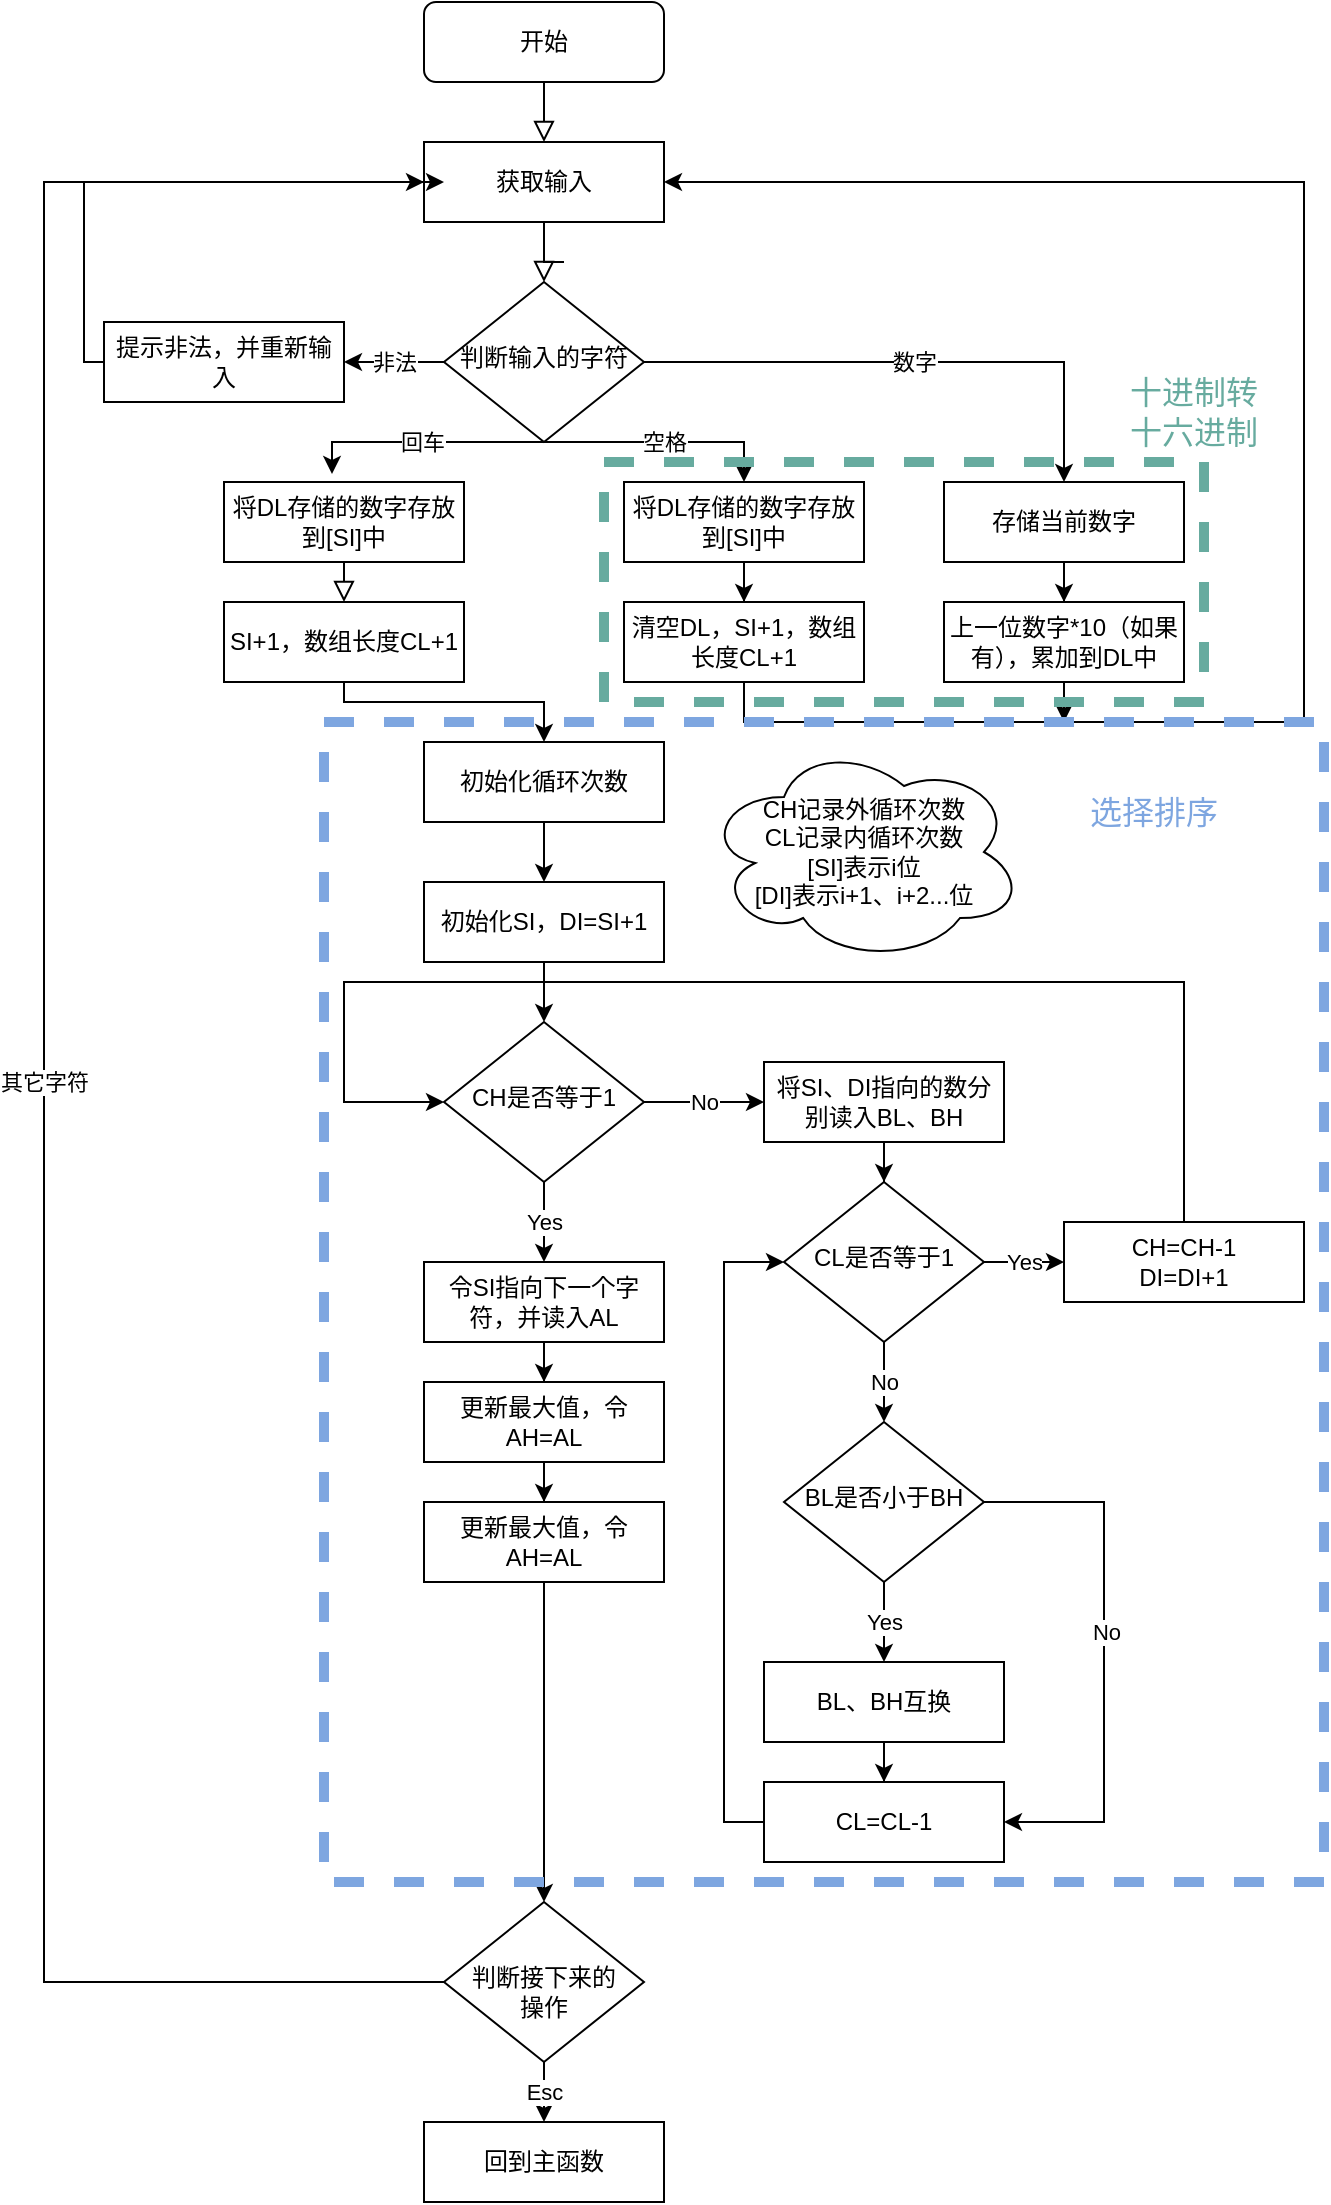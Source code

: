 <mxfile version="20.2.3" type="device"><diagram id="C5RBs43oDa-KdzZeNtuy" name="Page-1"><mxGraphModel dx="1422" dy="865" grid="1" gridSize="10" guides="1" tooltips="1" connect="1" arrows="1" fold="1" page="1" pageScale="1" pageWidth="827" pageHeight="1169" math="0" shadow="0"><root><mxCell id="WIyWlLk6GJQsqaUBKTNV-0"/><mxCell id="WIyWlLk6GJQsqaUBKTNV-1" parent="WIyWlLk6GJQsqaUBKTNV-0"/><mxCell id="WIyWlLk6GJQsqaUBKTNV-2" value="" style="rounded=0;html=1;jettySize=auto;orthogonalLoop=1;fontSize=11;endArrow=block;endFill=0;endSize=8;strokeWidth=1;shadow=0;labelBackgroundColor=none;edgeStyle=orthogonalEdgeStyle;entryX=0.5;entryY=0;entryDx=0;entryDy=0;" parent="WIyWlLk6GJQsqaUBKTNV-1" source="WIyWlLk6GJQsqaUBKTNV-3" target="O87OHqwO2iNjN6u3kozm-0" edge="1"><mxGeometry relative="1" as="geometry"/></mxCell><mxCell id="WIyWlLk6GJQsqaUBKTNV-3" value="开始" style="rounded=1;whiteSpace=wrap;html=1;fontSize=12;glass=0;strokeWidth=1;shadow=0;" parent="WIyWlLk6GJQsqaUBKTNV-1" vertex="1"><mxGeometry x="260" y="70" width="120" height="40" as="geometry"/></mxCell><mxCell id="1JWs3orRXfbODLl3ds_2-1" value="非法" style="edgeStyle=orthogonalEdgeStyle;rounded=0;orthogonalLoop=1;jettySize=auto;html=1;" parent="WIyWlLk6GJQsqaUBKTNV-1" source="WIyWlLk6GJQsqaUBKTNV-6" target="1JWs3orRXfbODLl3ds_2-0" edge="1"><mxGeometry relative="1" as="geometry"/></mxCell><mxCell id="uWAM21xAsvx-DhQJyG9y-1" value="空格" style="edgeStyle=orthogonalEdgeStyle;rounded=0;orthogonalLoop=1;jettySize=auto;html=1;entryX=0.5;entryY=0;entryDx=0;entryDy=0;" edge="1" parent="WIyWlLk6GJQsqaUBKTNV-1" source="WIyWlLk6GJQsqaUBKTNV-6" target="uWAM21xAsvx-DhQJyG9y-0"><mxGeometry relative="1" as="geometry"><Array as="points"><mxPoint x="420" y="290"/></Array></mxGeometry></mxCell><mxCell id="uWAM21xAsvx-DhQJyG9y-2" value="回车" style="edgeStyle=orthogonalEdgeStyle;rounded=0;orthogonalLoop=1;jettySize=auto;html=1;entryX=0.45;entryY=-0.1;entryDx=0;entryDy=0;entryPerimeter=0;" edge="1" parent="WIyWlLk6GJQsqaUBKTNV-1" source="WIyWlLk6GJQsqaUBKTNV-6" target="O87OHqwO2iNjN6u3kozm-3"><mxGeometry relative="1" as="geometry"><Array as="points"><mxPoint x="214" y="290"/></Array></mxGeometry></mxCell><mxCell id="uWAM21xAsvx-DhQJyG9y-7" value="数字" style="edgeStyle=orthogonalEdgeStyle;rounded=0;orthogonalLoop=1;jettySize=auto;html=1;entryX=0.5;entryY=0;entryDx=0;entryDy=0;" edge="1" parent="WIyWlLk6GJQsqaUBKTNV-1" source="WIyWlLk6GJQsqaUBKTNV-6" target="uWAM21xAsvx-DhQJyG9y-5"><mxGeometry relative="1" as="geometry"/></mxCell><mxCell id="WIyWlLk6GJQsqaUBKTNV-6" value="判断输入的字符" style="rhombus;whiteSpace=wrap;html=1;shadow=0;fontFamily=Helvetica;fontSize=12;align=center;strokeWidth=1;spacing=6;spacingTop=-4;" parent="WIyWlLk6GJQsqaUBKTNV-1" vertex="1"><mxGeometry x="270" y="210" width="100" height="80" as="geometry"/></mxCell><mxCell id="O87OHqwO2iNjN6u3kozm-0" value="获取输入" style="rounded=0;whiteSpace=wrap;html=1;" parent="WIyWlLk6GJQsqaUBKTNV-1" vertex="1"><mxGeometry x="260" y="140" width="120" height="40" as="geometry"/></mxCell><mxCell id="O87OHqwO2iNjN6u3kozm-2" value="" style="rounded=0;html=1;jettySize=auto;orthogonalLoop=1;fontSize=11;endArrow=block;endFill=0;endSize=8;strokeWidth=1;shadow=0;labelBackgroundColor=none;edgeStyle=orthogonalEdgeStyle;entryX=0.5;entryY=0;entryDx=0;entryDy=0;exitX=0.5;exitY=1;exitDx=0;exitDy=0;" parent="WIyWlLk6GJQsqaUBKTNV-1" source="O87OHqwO2iNjN6u3kozm-0" target="WIyWlLk6GJQsqaUBKTNV-6" edge="1"><mxGeometry relative="1" as="geometry"><mxPoint x="340" y="110" as="sourcePoint"/><mxPoint x="340" y="150" as="targetPoint"/><Array as="points"><mxPoint x="330" y="200"/><mxPoint x="330" y="200"/></Array></mxGeometry></mxCell><mxCell id="O87OHqwO2iNjN6u3kozm-3" value="将DL存储的数字存放到[SI]中" style="rounded=0;whiteSpace=wrap;html=1;" parent="WIyWlLk6GJQsqaUBKTNV-1" vertex="1"><mxGeometry x="160" y="310" width="120" height="40" as="geometry"/></mxCell><mxCell id="O87OHqwO2iNjN6u3kozm-12" value="" style="rounded=0;html=1;jettySize=auto;orthogonalLoop=1;fontSize=11;endArrow=block;endFill=0;endSize=8;strokeWidth=1;shadow=0;labelBackgroundColor=none;edgeStyle=orthogonalEdgeStyle;entryX=0.5;entryY=0;entryDx=0;entryDy=0;exitX=0.5;exitY=1;exitDx=0;exitDy=0;" parent="WIyWlLk6GJQsqaUBKTNV-1" source="O87OHqwO2iNjN6u3kozm-3" target="1JWs3orRXfbODLl3ds_2-3" edge="1"><mxGeometry relative="1" as="geometry"><mxPoint x="330" y="380" as="sourcePoint"/><mxPoint x="330" y="420" as="targetPoint"/><Array as="points"/></mxGeometry></mxCell><mxCell id="1JWs3orRXfbODLl3ds_2-2" style="edgeStyle=orthogonalEdgeStyle;rounded=0;orthogonalLoop=1;jettySize=auto;html=1;entryX=0;entryY=0.5;entryDx=0;entryDy=0;" parent="WIyWlLk6GJQsqaUBKTNV-1" source="1JWs3orRXfbODLl3ds_2-0" target="O87OHqwO2iNjN6u3kozm-0" edge="1"><mxGeometry relative="1" as="geometry"><Array as="points"><mxPoint x="90" y="250"/><mxPoint x="90" y="160"/></Array></mxGeometry></mxCell><mxCell id="1JWs3orRXfbODLl3ds_2-0" value="提示非法，并重新输入" style="rounded=0;whiteSpace=wrap;html=1;" parent="WIyWlLk6GJQsqaUBKTNV-1" vertex="1"><mxGeometry x="100" y="230" width="120" height="40" as="geometry"/></mxCell><mxCell id="ezyLUUBZRRELAi48BmLK-2" value="" style="edgeStyle=orthogonalEdgeStyle;rounded=0;orthogonalLoop=1;jettySize=auto;html=1;" parent="WIyWlLk6GJQsqaUBKTNV-1" source="1JWs3orRXfbODLl3ds_2-3" target="ezyLUUBZRRELAi48BmLK-1" edge="1"><mxGeometry relative="1" as="geometry"><Array as="points"><mxPoint x="220" y="420"/><mxPoint x="320" y="420"/></Array></mxGeometry></mxCell><mxCell id="1JWs3orRXfbODLl3ds_2-3" value="SI+1，数组长度CL+1" style="rounded=0;whiteSpace=wrap;html=1;" parent="WIyWlLk6GJQsqaUBKTNV-1" vertex="1"><mxGeometry x="160" y="370" width="120" height="40" as="geometry"/></mxCell><mxCell id="1JWs3orRXfbODLl3ds_2-9" value="其它字符" style="edgeStyle=orthogonalEdgeStyle;rounded=0;orthogonalLoop=1;jettySize=auto;html=1;" parent="WIyWlLk6GJQsqaUBKTNV-1" source="1JWs3orRXfbODLl3ds_2-8" edge="1"><mxGeometry relative="1" as="geometry"><mxPoint x="270" y="160" as="targetPoint"/><Array as="points"><mxPoint x="70" y="1060"/><mxPoint x="70" y="160"/></Array></mxGeometry></mxCell><mxCell id="1JWs3orRXfbODLl3ds_2-13" value="Esc" style="edgeStyle=orthogonalEdgeStyle;rounded=0;orthogonalLoop=1;jettySize=auto;html=1;" parent="WIyWlLk6GJQsqaUBKTNV-1" source="1JWs3orRXfbODLl3ds_2-8" target="1JWs3orRXfbODLl3ds_2-12" edge="1"><mxGeometry relative="1" as="geometry"/></mxCell><mxCell id="1JWs3orRXfbODLl3ds_2-8" value="&lt;br&gt;判断接下来的&lt;br&gt;操作" style="rhombus;whiteSpace=wrap;html=1;shadow=0;fontFamily=Helvetica;fontSize=12;align=center;strokeWidth=1;spacing=6;spacingTop=-4;" parent="WIyWlLk6GJQsqaUBKTNV-1" vertex="1"><mxGeometry x="270" y="1020" width="100" height="80" as="geometry"/></mxCell><mxCell id="1JWs3orRXfbODLl3ds_2-12" value="回到主函数" style="rounded=0;whiteSpace=wrap;html=1;" parent="WIyWlLk6GJQsqaUBKTNV-1" vertex="1"><mxGeometry x="260" y="1130" width="120" height="40" as="geometry"/></mxCell><mxCell id="ezyLUUBZRRELAi48BmLK-7" value="" style="edgeStyle=orthogonalEdgeStyle;rounded=0;orthogonalLoop=1;jettySize=auto;html=1;" parent="WIyWlLk6GJQsqaUBKTNV-1" source="ezyLUUBZRRELAi48BmLK-0" target="ezyLUUBZRRELAi48BmLK-6" edge="1"><mxGeometry relative="1" as="geometry"/></mxCell><mxCell id="ezyLUUBZRRELAi48BmLK-0" value="初始化SI，DI=SI+1" style="rounded=0;whiteSpace=wrap;html=1;" parent="WIyWlLk6GJQsqaUBKTNV-1" vertex="1"><mxGeometry x="260" y="510" width="120" height="40" as="geometry"/></mxCell><mxCell id="ezyLUUBZRRELAi48BmLK-3" value="" style="edgeStyle=orthogonalEdgeStyle;rounded=0;orthogonalLoop=1;jettySize=auto;html=1;" parent="WIyWlLk6GJQsqaUBKTNV-1" source="ezyLUUBZRRELAi48BmLK-1" target="ezyLUUBZRRELAi48BmLK-0" edge="1"><mxGeometry relative="1" as="geometry"/></mxCell><mxCell id="ezyLUUBZRRELAi48BmLK-1" value="初始化循环次数" style="rounded=0;whiteSpace=wrap;html=1;" parent="WIyWlLk6GJQsqaUBKTNV-1" vertex="1"><mxGeometry x="260" y="440" width="120" height="40" as="geometry"/></mxCell><mxCell id="ezyLUUBZRRELAi48BmLK-9" value="Yes" style="edgeStyle=orthogonalEdgeStyle;rounded=0;orthogonalLoop=1;jettySize=auto;html=1;" parent="WIyWlLk6GJQsqaUBKTNV-1" source="ezyLUUBZRRELAi48BmLK-6" target="ezyLUUBZRRELAi48BmLK-8" edge="1"><mxGeometry relative="1" as="geometry"/></mxCell><mxCell id="uWAM21xAsvx-DhQJyG9y-26" value="No" style="edgeStyle=orthogonalEdgeStyle;rounded=0;orthogonalLoop=1;jettySize=auto;html=1;" edge="1" parent="WIyWlLk6GJQsqaUBKTNV-1" source="ezyLUUBZRRELAi48BmLK-6" target="uWAM21xAsvx-DhQJyG9y-16"><mxGeometry relative="1" as="geometry"/></mxCell><mxCell id="ezyLUUBZRRELAi48BmLK-6" value="CH是否等于1" style="rhombus;whiteSpace=wrap;html=1;shadow=0;fontFamily=Helvetica;fontSize=12;align=center;strokeWidth=1;spacing=6;spacingTop=-4;" parent="WIyWlLk6GJQsqaUBKTNV-1" vertex="1"><mxGeometry x="270" y="580" width="100" height="80" as="geometry"/></mxCell><mxCell id="uWAM21xAsvx-DhQJyG9y-12" value="" style="edgeStyle=orthogonalEdgeStyle;rounded=0;orthogonalLoop=1;jettySize=auto;html=1;" edge="1" parent="WIyWlLk6GJQsqaUBKTNV-1" source="ezyLUUBZRRELAi48BmLK-8" target="ezyLUUBZRRELAi48BmLK-12"><mxGeometry relative="1" as="geometry"/></mxCell><mxCell id="ezyLUUBZRRELAi48BmLK-8" value="令SI指向下一个字符，并读入AL" style="rounded=0;whiteSpace=wrap;html=1;" parent="WIyWlLk6GJQsqaUBKTNV-1" vertex="1"><mxGeometry x="260" y="700" width="120" height="40" as="geometry"/></mxCell><mxCell id="uWAM21xAsvx-DhQJyG9y-14" value="" style="edgeStyle=orthogonalEdgeStyle;rounded=0;orthogonalLoop=1;jettySize=auto;html=1;" edge="1" parent="WIyWlLk6GJQsqaUBKTNV-1" source="ezyLUUBZRRELAi48BmLK-12" target="uWAM21xAsvx-DhQJyG9y-13"><mxGeometry relative="1" as="geometry"/></mxCell><mxCell id="ezyLUUBZRRELAi48BmLK-12" value="更新最大值，令AH=AL" style="rounded=0;whiteSpace=wrap;html=1;" parent="WIyWlLk6GJQsqaUBKTNV-1" vertex="1"><mxGeometry x="260" y="760" width="120" height="40" as="geometry"/></mxCell><mxCell id="uWAM21xAsvx-DhQJyG9y-4" value="" style="edgeStyle=orthogonalEdgeStyle;rounded=0;orthogonalLoop=1;jettySize=auto;html=1;" edge="1" parent="WIyWlLk6GJQsqaUBKTNV-1" source="uWAM21xAsvx-DhQJyG9y-0" target="uWAM21xAsvx-DhQJyG9y-3"><mxGeometry relative="1" as="geometry"/></mxCell><mxCell id="uWAM21xAsvx-DhQJyG9y-0" value="将DL存储的数字存放到[SI]中" style="rounded=0;whiteSpace=wrap;html=1;" vertex="1" parent="WIyWlLk6GJQsqaUBKTNV-1"><mxGeometry x="360" y="310" width="120" height="40" as="geometry"/></mxCell><mxCell id="uWAM21xAsvx-DhQJyG9y-9" style="edgeStyle=orthogonalEdgeStyle;rounded=0;orthogonalLoop=1;jettySize=auto;html=1;entryX=1;entryY=0.5;entryDx=0;entryDy=0;" edge="1" parent="WIyWlLk6GJQsqaUBKTNV-1" source="uWAM21xAsvx-DhQJyG9y-3" target="O87OHqwO2iNjN6u3kozm-0"><mxGeometry relative="1" as="geometry"><Array as="points"><mxPoint x="420" y="430"/><mxPoint x="700" y="430"/><mxPoint x="700" y="160"/></Array></mxGeometry></mxCell><mxCell id="uWAM21xAsvx-DhQJyG9y-3" value="清空DL，SI+1，数组长度CL+1" style="rounded=0;whiteSpace=wrap;html=1;" vertex="1" parent="WIyWlLk6GJQsqaUBKTNV-1"><mxGeometry x="360" y="370" width="120" height="40" as="geometry"/></mxCell><mxCell id="uWAM21xAsvx-DhQJyG9y-8" value="" style="edgeStyle=orthogonalEdgeStyle;rounded=0;orthogonalLoop=1;jettySize=auto;html=1;" edge="1" parent="WIyWlLk6GJQsqaUBKTNV-1" source="uWAM21xAsvx-DhQJyG9y-5" target="uWAM21xAsvx-DhQJyG9y-6"><mxGeometry relative="1" as="geometry"/></mxCell><mxCell id="uWAM21xAsvx-DhQJyG9y-5" value="存储当前数字" style="rounded=0;whiteSpace=wrap;html=1;" vertex="1" parent="WIyWlLk6GJQsqaUBKTNV-1"><mxGeometry x="520" y="310" width="120" height="40" as="geometry"/></mxCell><mxCell id="uWAM21xAsvx-DhQJyG9y-11" style="edgeStyle=orthogonalEdgeStyle;rounded=0;orthogonalLoop=1;jettySize=auto;html=1;" edge="1" parent="WIyWlLk6GJQsqaUBKTNV-1" source="uWAM21xAsvx-DhQJyG9y-6"><mxGeometry relative="1" as="geometry"><mxPoint x="580" y="430" as="targetPoint"/></mxGeometry></mxCell><mxCell id="uWAM21xAsvx-DhQJyG9y-6" value="上一位数字*10（如果有），累加到DL中" style="rounded=0;whiteSpace=wrap;html=1;" vertex="1" parent="WIyWlLk6GJQsqaUBKTNV-1"><mxGeometry x="520" y="370" width="120" height="40" as="geometry"/></mxCell><mxCell id="uWAM21xAsvx-DhQJyG9y-15" value="" style="edgeStyle=orthogonalEdgeStyle;rounded=0;orthogonalLoop=1;jettySize=auto;html=1;" edge="1" parent="WIyWlLk6GJQsqaUBKTNV-1" source="uWAM21xAsvx-DhQJyG9y-13" target="1JWs3orRXfbODLl3ds_2-8"><mxGeometry relative="1" as="geometry"/></mxCell><mxCell id="uWAM21xAsvx-DhQJyG9y-13" value="更新最大值，令AH=AL" style="rounded=0;whiteSpace=wrap;html=1;" vertex="1" parent="WIyWlLk6GJQsqaUBKTNV-1"><mxGeometry x="260" y="820" width="120" height="40" as="geometry"/></mxCell><mxCell id="uWAM21xAsvx-DhQJyG9y-27" value="" style="edgeStyle=orthogonalEdgeStyle;rounded=0;orthogonalLoop=1;jettySize=auto;html=1;" edge="1" parent="WIyWlLk6GJQsqaUBKTNV-1" source="uWAM21xAsvx-DhQJyG9y-16" target="uWAM21xAsvx-DhQJyG9y-17"><mxGeometry relative="1" as="geometry"/></mxCell><mxCell id="uWAM21xAsvx-DhQJyG9y-16" value="将SI、DI指向的数分别读入BL、BH" style="rounded=0;whiteSpace=wrap;html=1;" vertex="1" parent="WIyWlLk6GJQsqaUBKTNV-1"><mxGeometry x="430" y="600" width="120" height="40" as="geometry"/></mxCell><mxCell id="uWAM21xAsvx-DhQJyG9y-19" value="No" style="edgeStyle=orthogonalEdgeStyle;rounded=0;orthogonalLoop=1;jettySize=auto;html=1;" edge="1" parent="WIyWlLk6GJQsqaUBKTNV-1" source="uWAM21xAsvx-DhQJyG9y-17" target="uWAM21xAsvx-DhQJyG9y-18"><mxGeometry relative="1" as="geometry"/></mxCell><mxCell id="uWAM21xAsvx-DhQJyG9y-29" value="Yes" style="edgeStyle=orthogonalEdgeStyle;rounded=0;orthogonalLoop=1;jettySize=auto;html=1;" edge="1" parent="WIyWlLk6GJQsqaUBKTNV-1" source="uWAM21xAsvx-DhQJyG9y-17" target="uWAM21xAsvx-DhQJyG9y-28"><mxGeometry relative="1" as="geometry"/></mxCell><mxCell id="uWAM21xAsvx-DhQJyG9y-17" value="CL是否等于1" style="rhombus;whiteSpace=wrap;html=1;shadow=0;fontFamily=Helvetica;fontSize=12;align=center;strokeWidth=1;spacing=6;spacingTop=-4;" vertex="1" parent="WIyWlLk6GJQsqaUBKTNV-1"><mxGeometry x="440" y="660" width="100" height="80" as="geometry"/></mxCell><mxCell id="uWAM21xAsvx-DhQJyG9y-21" value="Yes" style="edgeStyle=orthogonalEdgeStyle;rounded=0;orthogonalLoop=1;jettySize=auto;html=1;" edge="1" parent="WIyWlLk6GJQsqaUBKTNV-1" source="uWAM21xAsvx-DhQJyG9y-18" target="uWAM21xAsvx-DhQJyG9y-20"><mxGeometry relative="1" as="geometry"/></mxCell><mxCell id="uWAM21xAsvx-DhQJyG9y-24" style="edgeStyle=orthogonalEdgeStyle;rounded=0;orthogonalLoop=1;jettySize=auto;html=1;entryX=1;entryY=0.5;entryDx=0;entryDy=0;" edge="1" parent="WIyWlLk6GJQsqaUBKTNV-1" source="uWAM21xAsvx-DhQJyG9y-18" target="uWAM21xAsvx-DhQJyG9y-22"><mxGeometry relative="1" as="geometry"><Array as="points"><mxPoint x="600" y="820"/><mxPoint x="600" y="980"/></Array></mxGeometry></mxCell><mxCell id="uWAM21xAsvx-DhQJyG9y-32" value="No" style="edgeLabel;html=1;align=center;verticalAlign=middle;resizable=0;points=[];" vertex="1" connectable="0" parent="uWAM21xAsvx-DhQJyG9y-24"><mxGeometry x="-0.074" y="1" relative="1" as="geometry"><mxPoint as="offset"/></mxGeometry></mxCell><mxCell id="uWAM21xAsvx-DhQJyG9y-18" value="BL是否小于BH" style="rhombus;whiteSpace=wrap;html=1;shadow=0;fontFamily=Helvetica;fontSize=12;align=center;strokeWidth=1;spacing=6;spacingTop=-4;" vertex="1" parent="WIyWlLk6GJQsqaUBKTNV-1"><mxGeometry x="440" y="780" width="100" height="80" as="geometry"/></mxCell><mxCell id="uWAM21xAsvx-DhQJyG9y-23" value="" style="edgeStyle=orthogonalEdgeStyle;rounded=0;orthogonalLoop=1;jettySize=auto;html=1;" edge="1" parent="WIyWlLk6GJQsqaUBKTNV-1" source="uWAM21xAsvx-DhQJyG9y-20" target="uWAM21xAsvx-DhQJyG9y-22"><mxGeometry relative="1" as="geometry"/></mxCell><mxCell id="uWAM21xAsvx-DhQJyG9y-20" value="BL、BH互换" style="rounded=0;whiteSpace=wrap;html=1;" vertex="1" parent="WIyWlLk6GJQsqaUBKTNV-1"><mxGeometry x="430" y="900" width="120" height="40" as="geometry"/></mxCell><mxCell id="uWAM21xAsvx-DhQJyG9y-25" style="edgeStyle=orthogonalEdgeStyle;rounded=0;orthogonalLoop=1;jettySize=auto;html=1;entryX=0;entryY=0.5;entryDx=0;entryDy=0;" edge="1" parent="WIyWlLk6GJQsqaUBKTNV-1" source="uWAM21xAsvx-DhQJyG9y-22" target="uWAM21xAsvx-DhQJyG9y-17"><mxGeometry relative="1" as="geometry"><Array as="points"><mxPoint x="410" y="980"/><mxPoint x="410" y="700"/></Array></mxGeometry></mxCell><mxCell id="uWAM21xAsvx-DhQJyG9y-22" value="CL=CL-1" style="rounded=0;whiteSpace=wrap;html=1;" vertex="1" parent="WIyWlLk6GJQsqaUBKTNV-1"><mxGeometry x="430" y="960" width="120" height="40" as="geometry"/></mxCell><mxCell id="uWAM21xAsvx-DhQJyG9y-30" style="edgeStyle=orthogonalEdgeStyle;rounded=0;orthogonalLoop=1;jettySize=auto;html=1;entryX=0;entryY=0.5;entryDx=0;entryDy=0;" edge="1" parent="WIyWlLk6GJQsqaUBKTNV-1" source="uWAM21xAsvx-DhQJyG9y-28" target="ezyLUUBZRRELAi48BmLK-6"><mxGeometry relative="1" as="geometry"><Array as="points"><mxPoint x="640" y="560"/><mxPoint x="220" y="560"/><mxPoint x="220" y="620"/></Array></mxGeometry></mxCell><mxCell id="uWAM21xAsvx-DhQJyG9y-28" value="CH=CH-1&lt;br&gt;DI=DI+1" style="rounded=0;whiteSpace=wrap;html=1;" vertex="1" parent="WIyWlLk6GJQsqaUBKTNV-1"><mxGeometry x="580" y="680" width="120" height="40" as="geometry"/></mxCell><mxCell id="uWAM21xAsvx-DhQJyG9y-31" value="CH记录外循环次数&lt;br&gt;CL记录内循环次数&lt;br&gt;[SI]表示i位&lt;br&gt;[DI]表示i+1、i+2...位" style="ellipse;shape=cloud;whiteSpace=wrap;html=1;" vertex="1" parent="WIyWlLk6GJQsqaUBKTNV-1"><mxGeometry x="400" y="440" width="160" height="110" as="geometry"/></mxCell><mxCell id="uWAM21xAsvx-DhQJyG9y-33" value="" style="rounded=0;whiteSpace=wrap;html=1;strokeColor=#7EA6E0;dashed=1;strokeWidth=5;gradientColor=none;fillColor=none;" vertex="1" parent="WIyWlLk6GJQsqaUBKTNV-1"><mxGeometry x="210" y="430" width="500" height="580" as="geometry"/></mxCell><mxCell id="uWAM21xAsvx-DhQJyG9y-34" value="" style="rounded=0;whiteSpace=wrap;html=1;strokeColor=#67AB9F;dashed=1;strokeWidth=5;gradientColor=none;fillColor=none;" vertex="1" parent="WIyWlLk6GJQsqaUBKTNV-1"><mxGeometry x="350" y="300" width="300" height="120" as="geometry"/></mxCell><mxCell id="uWAM21xAsvx-DhQJyG9y-35" value="&lt;span style=&quot;color: rgb(103, 171, 159);&quot;&gt;&lt;font style=&quot;font-size: 16px;&quot;&gt;十进制转十六进制&lt;/font&gt;&lt;/span&gt;" style="text;html=1;strokeColor=none;fillColor=none;align=center;verticalAlign=middle;whiteSpace=wrap;rounded=0;dashed=1;" vertex="1" parent="WIyWlLk6GJQsqaUBKTNV-1"><mxGeometry x="610" y="260" width="70" height="30" as="geometry"/></mxCell><mxCell id="uWAM21xAsvx-DhQJyG9y-36" value="&lt;font style=&quot;font-size: 16px;&quot; color=&quot;#7ea6e0&quot;&gt;选择排序&lt;/font&gt;" style="text;html=1;strokeColor=none;fillColor=none;align=center;verticalAlign=middle;whiteSpace=wrap;rounded=0;dashed=1;" vertex="1" parent="WIyWlLk6GJQsqaUBKTNV-1"><mxGeometry x="580" y="450" width="90" height="50" as="geometry"/></mxCell></root></mxGraphModel></diagram></mxfile>